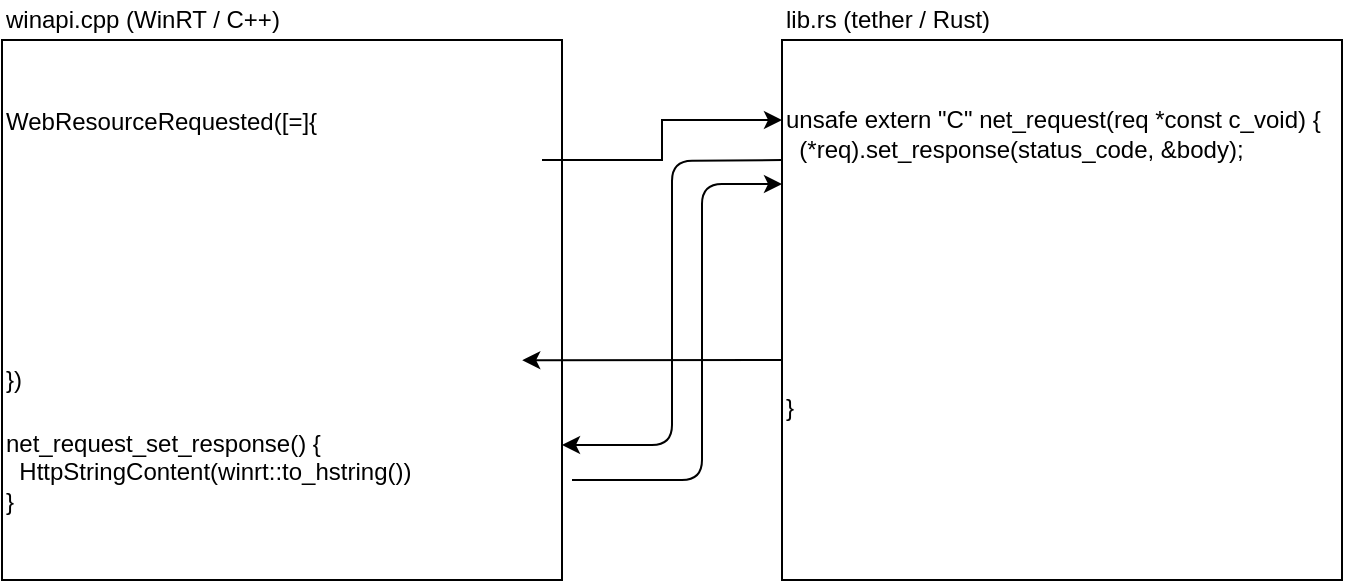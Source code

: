 <mxfile version="12.2.2" type="device" pages="1"><diagram id="fdEAPgDRKK1deaIC3YM6" name="Page-1"><mxGraphModel dx="333" dy="195" grid="1" gridSize="10" guides="1" tooltips="1" connect="1" arrows="1" fold="1" page="1" pageScale="1" pageWidth="850" pageHeight="1100" math="0" shadow="0"><root><mxCell id="0"/><mxCell id="1" parent="0"/><mxCell id="M5WmaodC6AiE0XBNHrEj-1" value="" style="rounded=0;whiteSpace=wrap;html=1;" vertex="1" parent="1"><mxGeometry x="40" y="120" width="280" height="270" as="geometry"/></mxCell><mxCell id="M5WmaodC6AiE0XBNHrEj-2" value="winapi.cpp (WinRT / C++)" style="text;html=1;strokeColor=none;fillColor=none;align=left;verticalAlign=middle;whiteSpace=wrap;rounded=0;" vertex="1" parent="1"><mxGeometry x="40" y="100" width="200" height="20" as="geometry"/></mxCell><mxCell id="M5WmaodC6AiE0XBNHrEj-6" style="edgeStyle=orthogonalEdgeStyle;rounded=0;orthogonalLoop=1;jettySize=auto;html=1;" edge="1" parent="1" source="M5WmaodC6AiE0XBNHrEj-3"><mxGeometry relative="1" as="geometry"><mxPoint x="430.0" y="160.0" as="targetPoint"/><Array as="points"><mxPoint x="370" y="180"/><mxPoint x="370" y="160"/></Array></mxGeometry></mxCell><mxCell id="M5WmaodC6AiE0XBNHrEj-3" value="WebResourceRequested([=]{&lt;br&gt;&lt;br&gt;&lt;br&gt;&lt;br&gt;&lt;br&gt;&lt;br&gt;&lt;br&gt;&lt;br&gt;&lt;br&gt;})" style="text;html=1;strokeColor=none;fillColor=none;align=left;verticalAlign=middle;whiteSpace=wrap;rounded=0;" vertex="1" parent="1"><mxGeometry x="40" y="150" width="270" height="150" as="geometry"/></mxCell><mxCell id="M5WmaodC6AiE0XBNHrEj-4" value="" style="rounded=0;whiteSpace=wrap;html=1;" vertex="1" parent="1"><mxGeometry x="430" y="120" width="280" height="270" as="geometry"/></mxCell><mxCell id="M5WmaodC6AiE0XBNHrEj-5" value="lib.rs (tether / Rust)" style="text;html=1;strokeColor=none;fillColor=none;align=left;verticalAlign=middle;whiteSpace=wrap;rounded=0;" vertex="1" parent="1"><mxGeometry x="430" y="100" width="200" height="20" as="geometry"/></mxCell><mxCell id="M5WmaodC6AiE0XBNHrEj-7" value="unsafe extern &quot;C&quot; net_request(req *const c_void) {&lt;br&gt;&amp;nbsp; (*req).set_response(status_code, &amp;amp;body);&lt;br&gt;&lt;br&gt;&lt;br&gt;&lt;br&gt;&lt;br&gt;&lt;br&gt;&lt;br&gt;&lt;br&gt;&lt;br&gt;}" style="text;html=1;strokeColor=none;fillColor=none;align=left;verticalAlign=middle;whiteSpace=wrap;rounded=0;" vertex="1" parent="1"><mxGeometry x="430" y="152" width="280" height="160" as="geometry"/></mxCell><mxCell id="M5WmaodC6AiE0XBNHrEj-8" value="" style="endArrow=classic;html=1;entryX=1;entryY=0.75;entryDx=0;entryDy=0;edgeStyle=orthogonalEdgeStyle;" edge="1" parent="1" target="M5WmaodC6AiE0XBNHrEj-1"><mxGeometry width="50" height="50" relative="1" as="geometry"><mxPoint x="430" y="180" as="sourcePoint"/><mxPoint x="90" y="410" as="targetPoint"/></mxGeometry></mxCell><mxCell id="M5WmaodC6AiE0XBNHrEj-9" value="net_request_set_response() {&lt;br&gt;&amp;nbsp; HttpStringContent(winrt::to_hstring())&lt;br&gt;}" style="text;html=1;strokeColor=none;fillColor=none;align=left;verticalAlign=middle;whiteSpace=wrap;rounded=0;" vertex="1" parent="1"><mxGeometry x="40" y="312" width="270" height="48" as="geometry"/></mxCell><mxCell id="M5WmaodC6AiE0XBNHrEj-10" value="" style="endArrow=classic;html=1;edgeStyle=orthogonalEdgeStyle;entryX=0;entryY=0.25;entryDx=0;entryDy=0;" edge="1" parent="1" target="M5WmaodC6AiE0XBNHrEj-7"><mxGeometry width="50" height="50" relative="1" as="geometry"><mxPoint x="325" y="340" as="sourcePoint"/><mxPoint x="425" y="190" as="targetPoint"/><Array as="points"><mxPoint x="390" y="340"/><mxPoint x="390" y="192"/></Array></mxGeometry></mxCell><mxCell id="M5WmaodC6AiE0XBNHrEj-11" value="" style="endArrow=classic;html=1;entryX=0.929;entryY=0.667;entryDx=0;entryDy=0;entryPerimeter=0;" edge="1" parent="1"><mxGeometry width="50" height="50" relative="1" as="geometry"><mxPoint x="430" y="280" as="sourcePoint"/><mxPoint x="300.12" y="280.09" as="targetPoint"/></mxGeometry></mxCell></root></mxGraphModel></diagram></mxfile>